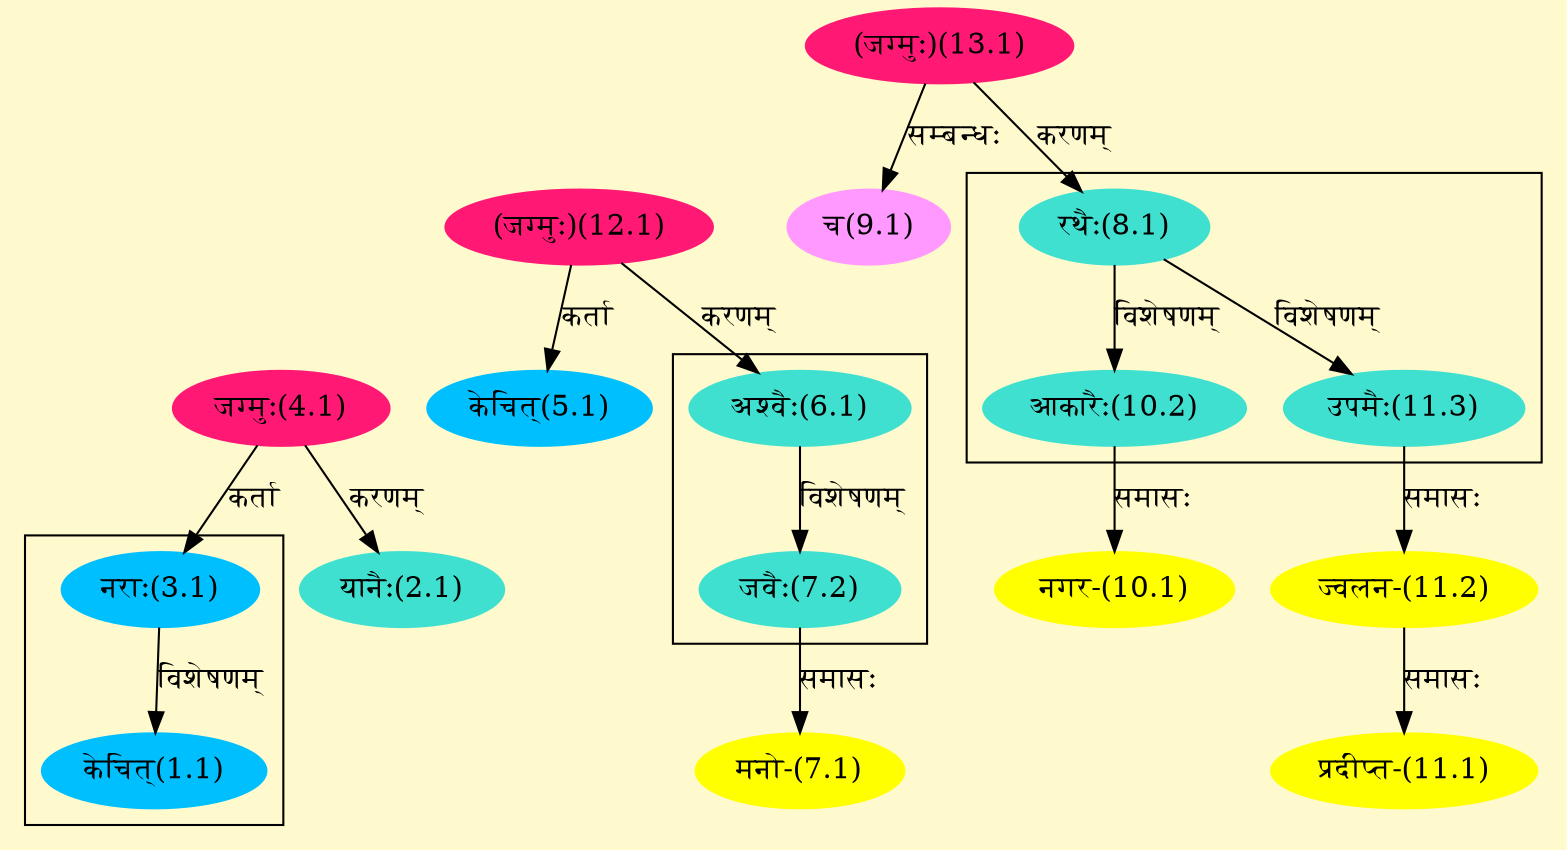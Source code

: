 digraph G{
rankdir=BT;
 compound=true;
 bgcolor="lemonchiffon1";

subgraph cluster_1{
Node1_1 [style=filled, color="#00BFFF" label = "केचित्(1.1)"]
Node3_1 [style=filled, color="#00BFFF" label = "नराः(3.1)"]

}

subgraph cluster_2{
Node7_2 [style=filled, color="#40E0D0" label = "जवैः(7.2)"]
Node6_1 [style=filled, color="#40E0D0" label = "अश्वैः(6.1)"]

}

subgraph cluster_3{
Node10_2 [style=filled, color="#40E0D0" label = "आकारैः(10.2)"]
Node8_1 [style=filled, color="#40E0D0" label = "रथैः(8.1)"]
Node11_3 [style=filled, color="#40E0D0" label = "उपमैः(11.3)"]

}
Node2_1 [style=filled, color="#40E0D0" label = "यानैः(2.1)"]
Node4_1 [style=filled, color="#FF1975" label = "जग्मुः(4.1)"]
Node3_1 [style=filled, color="#00BFFF" label = "नराः(3.1)"]
Node [style=filled, color="" label = "()"]
Node5_1 [style=filled, color="#00BFFF" label = "केचित्(5.1)"]
Node12_1 [style=filled, color="#FF1975" label = "(जग्मुः)(12.1)"]
Node6_1 [style=filled, color="#40E0D0" label = "अश्वैः(6.1)"]
Node7_1 [style=filled, color="#FFFF00" label = "मनो-(7.1)"]
Node7_2 [style=filled, color="#40E0D0" label = "जवैः(7.2)"]
Node8_1 [style=filled, color="#40E0D0" label = "रथैः(8.1)"]
Node13_1 [style=filled, color="#FF1975" label = "(जग्मुः)(13.1)"]
Node9_1 [style=filled, color="#FF99FF" label = "च(9.1)"]
Node10_1 [style=filled, color="#FFFF00" label = "नगर-(10.1)"]
Node10_2 [style=filled, color="#40E0D0" label = "आकारैः(10.2)"]
Node11_1 [style=filled, color="#FFFF00" label = "प्रदीप्त-(11.1)"]
Node11_2 [style=filled, color="#FFFF00" label = "ज्वलन-(11.2)"]
Node11_3 [style=filled, color="#40E0D0" label = "उपमैः(11.3)"]
/* Start of Relations section */

Node1_1 -> Node3_1 [  label="विशेषणम्"  dir="back" ]
Node2_1 -> Node4_1 [  label="करणम्"  dir="back" ]
Node3_1 -> Node4_1 [  label="कर्ता"  dir="back" ]
Node5_1 -> Node12_1 [  label="कर्ता"  dir="back" ]
Node6_1 -> Node12_1 [  label="करणम्"  dir="back" ]
Node7_1 -> Node7_2 [  label="समासः"  dir="back" ]
Node7_2 -> Node6_1 [  label="विशेषणम्"  dir="back" ]
Node8_1 -> Node13_1 [  label="करणम्"  dir="back" ]
Node9_1 -> Node13_1 [  label="सम्बन्धः"  dir="back" ]
Node10_1 -> Node10_2 [  label="समासः"  dir="back" ]
Node10_2 -> Node8_1 [  label="विशेषणम्"  dir="back" ]
Node11_1 -> Node11_2 [  label="समासः"  dir="back" ]
Node11_2 -> Node11_3 [  label="समासः"  dir="back" ]
Node11_3 -> Node8_1 [  label="विशेषणम्"  dir="back" ]
}
